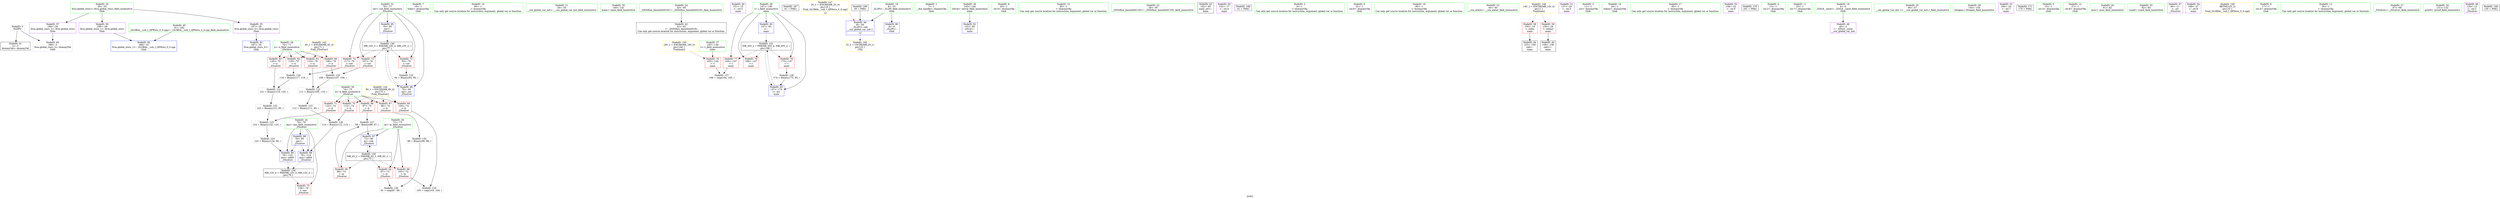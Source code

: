 digraph "SVFG" {
	label="SVFG";

	Node0x55ed534bfce0 [shape=record,color=grey,label="{NodeID: 0\nNullPtr}"];
	Node0x55ed534bfce0 -> Node0x55ed534c7a60[style=solid];
	Node0x55ed534bfce0 -> Node0x55ed534cae20[style=solid];
	Node0x55ed534cb400 [shape=record,color=blue,label="{NodeID: 90\n78\<--125\nans\<--add9\n_Z5solvev\n}"];
	Node0x55ed534cb400 -> Node0x55ed534d3180[style=dashed];
	Node0x55ed534c5a90 [shape=record,color=green,label="{NodeID: 7\n19\<--1\nstdin\<--dummyObj\nGlob }"];
	Node0x55ed534c60e0 [shape=record,color=green,label="{NodeID: 14\n60\<--1\n\<--dummyObj\nCan only get source location for instruction, argument, global var or function.}"];
	Node0x55ed534c67e0 [shape=record,color=green,label="{NodeID: 21\n34\<--35\n__cxx_global_var_init\<--__cxx_global_var_init_field_insensitive\n}"];
	Node0x55ed534c6ee0 [shape=record,color=green,label="{NodeID: 28\n70\<--71\nn\<--n_field_insensitive\n_Z5solvev\n}"];
	Node0x55ed534c6ee0 -> Node0x55ed534c9ae0[style=solid];
	Node0x55ed534c6ee0 -> Node0x55ed534c9bb0[style=solid];
	Node0x55ed534c6ee0 -> Node0x55ed534c9c80[style=solid];
	Node0x55ed534c6ee0 -> Node0x55ed534c9d50[style=solid];
	Node0x55ed534c74f0 [shape=record,color=green,label="{NodeID: 35\n140\<--141\nmain\<--main_field_insensitive\n}"];
	Node0x55ed534cd8f0 [shape=record,color=grey,label="{NodeID: 125\n124 = Binary(122, 123, )\n}"];
	Node0x55ed534cd8f0 -> Node0x55ed534cd770[style=solid];
	Node0x55ed534c7b60 [shape=record,color=black,label="{NodeID: 42\n42\<--43\n\<--_ZNSt8ios_base4InitD1Ev\nCan only get source location for instruction, argument, global var or function.}"];
	Node0x55ed534c88c0 [shape=record,color=grey,label="{NodeID: 132\n94 = Binary(93, 95, )\n}"];
	Node0x55ed534c88c0 -> Node0x55ed534cb0c0[style=solid];
	Node0x55ed534c9160 [shape=record,color=purple,label="{NodeID: 49\n151\<--15\n\<--.str.3\nmain\n}"];
	Node0x55ed534d3680 [shape=record,color=black,label="{NodeID: 139\nMR_6V_2 = PHI(MR_6V_3, MR_6V_1, )\npts\{73 \}\n}"];
	Node0x55ed534d3680 -> Node0x55ed534c9e20[style=dashed];
	Node0x55ed534d3680 -> Node0x55ed534c9ef0[style=dashed];
	Node0x55ed534d3680 -> Node0x55ed534c9fc0[style=dashed];
	Node0x55ed534d3680 -> Node0x55ed534cb190[style=dashed];
	Node0x55ed534c9740 [shape=record,color=purple,label="{NodeID: 56\n188\<--29\nllvm.global_ctors_1\<--llvm.global_ctors\nGlob }"];
	Node0x55ed534c9740 -> Node0x55ed534cad20[style=solid];
	Node0x55ed534c9d50 [shape=record,color=red,label="{NodeID: 63\n120\<--70\n\<--n\n_Z5solvev\n}"];
	Node0x55ed534c9d50 -> Node0x55ed534ce1f0[style=solid];
	Node0x55ed534ca300 [shape=record,color=red,label="{NodeID: 70\n113\<--74\n\<--k\n_Z5solvev\n}"];
	Node0x55ed534ca300 -> Node0x55ed534cda70[style=solid];
	Node0x55ed534ca8b0 [shape=record,color=red,label="{NodeID: 77\n164\<--147\n\<--i\nmain\n}"];
	Node0x55ed534ca8b0 -> Node0x55ed534cf340[style=solid];
	Node0x55ed534db8a0 [shape=record,color=black,label="{NodeID: 167\n81 = PHI()\n}"];
	Node0x55ed534caf20 [shape=record,color=blue,label="{NodeID: 84\n8\<--59\n_ZL2PI\<--call\n__cxx_global_var_init.1\n|{<s0>12}}"];
	Node0x55ed534caf20:s0 -> Node0x55ed534d6fc0[style=dashed,color=blue];
	Node0x55ed534c4cd0 [shape=record,color=green,label="{NodeID: 1\n7\<--1\n__dso_handle\<--dummyObj\nGlob }"];
	Node0x55ed534cb4d0 [shape=record,color=blue,label="{NodeID: 91\n143\<--85\nretval\<--\nmain\n}"];
	Node0x55ed534c5b20 [shape=record,color=green,label="{NodeID: 8\n20\<--1\n.str.5\<--dummyObj\nGlob }"];
	Node0x55ed534c61e0 [shape=record,color=green,label="{NodeID: 15\n85\<--1\n\<--dummyObj\nCan only get source location for instruction, argument, global var or function.}"];
	Node0x55ed534c68e0 [shape=record,color=green,label="{NodeID: 22\n38\<--39\n_ZNSt8ios_base4InitC1Ev\<--_ZNSt8ios_base4InitC1Ev_field_insensitive\n}"];
	Node0x55ed534c6fb0 [shape=record,color=green,label="{NodeID: 29\n72\<--73\nm\<--m_field_insensitive\n_Z5solvev\n}"];
	Node0x55ed534c6fb0 -> Node0x55ed534c9e20[style=solid];
	Node0x55ed534c6fb0 -> Node0x55ed534c9ef0[style=solid];
	Node0x55ed534c6fb0 -> Node0x55ed534c9fc0[style=solid];
	Node0x55ed534c6fb0 -> Node0x55ed534cb190[style=solid];
	Node0x55ed534c75f0 [shape=record,color=green,label="{NodeID: 36\n143\<--144\nretval\<--retval_field_insensitive\nmain\n}"];
	Node0x55ed534c75f0 -> Node0x55ed534cb4d0[style=solid];
	Node0x55ed534cda70 [shape=record,color=grey,label="{NodeID: 126\n114 = Binary(112, 113, )\n}"];
	Node0x55ed534cda70 -> Node0x55ed534cb330[style=solid];
	Node0x55ed534c7c60 [shape=record,color=black,label="{NodeID: 43\n142\<--85\nmain_ret\<--\nmain\n}"];
	Node0x55ed534c8a40 [shape=record,color=grey,label="{NodeID: 133\n122 = Binary(121, 95, )\n}"];
	Node0x55ed534c8a40 -> Node0x55ed534cd8f0[style=solid];
	Node0x55ed534c9230 [shape=record,color=purple,label="{NodeID: 50\n152\<--17\n\<--.str.4\nmain\n}"];
	Node0x55ed534d3b80 [shape=record,color=black,label="{NodeID: 140\nMR_10V_3 = PHI(MR_10V_4, MR_10V_2, )\npts\{77 \}\n}"];
	Node0x55ed534d3b80 -> Node0x55ed534ca4a0[style=dashed];
	Node0x55ed534d3b80 -> Node0x55ed534ca570[style=dashed];
	Node0x55ed534d3b80 -> Node0x55ed534ca640[style=dashed];
	Node0x55ed534d3b80 -> Node0x55ed534cb0c0[style=dashed];
	Node0x55ed534c9840 [shape=record,color=purple,label="{NodeID: 57\n189\<--29\nllvm.global_ctors_2\<--llvm.global_ctors\nGlob }"];
	Node0x55ed534c9840 -> Node0x55ed534cae20[style=solid];
	Node0x55ed534d5420 [shape=record,color=yellow,style=double,label="{NodeID: 147\n2V_1 = ENCHI(MR_2V_0)\npts\{10 \}\nFun[_GLOBAL__sub_I_QPHutu_0_0.cpp]|{<s0>12}}"];
	Node0x55ed534d5420:s0 -> Node0x55ed534caf20[style=dashed,color=red];
	Node0x55ed534c9e20 [shape=record,color=red,label="{NodeID: 64\n87\<--72\n\<--m\n_Z5solvev\n}"];
	Node0x55ed534c9e20 -> Node0x55ed534c8ec0[style=solid];
	Node0x55ed534ca3d0 [shape=record,color=red,label="{NodeID: 71\n123\<--74\n\<--k\n_Z5solvev\n}"];
	Node0x55ed534ca3d0 -> Node0x55ed534cd8f0[style=solid];
	Node0x55ed534ca980 [shape=record,color=red,label="{NodeID: 78\n168\<--147\n\<--i\nmain\n}"];
	Node0x55ed534db9a0 [shape=record,color=black,label="{NodeID: 168\n41 = PHI()\n}"];
	Node0x55ed534caff0 [shape=record,color=blue,label="{NodeID: 85\n76\<--85\ncnt\<--\n_Z5solvev\n}"];
	Node0x55ed534caff0 -> Node0x55ed534d3b80[style=dashed];
	Node0x55ed534c4d60 [shape=record,color=green,label="{NodeID: 2\n9\<--1\n\<--dummyObj\nCan only get source location for instruction, argument, global var or function.}"];
	Node0x55ed534cb5a0 [shape=record,color=blue,label="{NodeID: 92\n147\<--95\ni\<--\nmain\n}"];
	Node0x55ed534cb5a0 -> Node0x55ed534d4080[style=dashed];
	Node0x55ed534c5be0 [shape=record,color=green,label="{NodeID: 9\n22\<--1\n.str.6\<--dummyObj\nGlob }"];
	Node0x55ed534c62e0 [shape=record,color=green,label="{NodeID: 16\n90\<--1\n\<--dummyObj\nCan only get source location for instruction, argument, global var or function.}"];
	Node0x55ed534c69e0 [shape=record,color=green,label="{NodeID: 23\n44\<--45\n__cxa_atexit\<--__cxa_atexit_field_insensitive\n}"];
	Node0x55ed534c7080 [shape=record,color=green,label="{NodeID: 30\n74\<--75\nk\<--k_field_insensitive\n_Z5solvev\n}"];
	Node0x55ed534c7080 -> Node0x55ed534ca090[style=solid];
	Node0x55ed534c7080 -> Node0x55ed534ca160[style=solid];
	Node0x55ed534c7080 -> Node0x55ed534ca230[style=solid];
	Node0x55ed534c7080 -> Node0x55ed534ca300[style=solid];
	Node0x55ed534c7080 -> Node0x55ed534ca3d0[style=solid];
	Node0x55ed534c76c0 [shape=record,color=green,label="{NodeID: 37\n145\<--146\nt\<--t_field_insensitive\nmain\n}"];
	Node0x55ed534c76c0 -> Node0x55ed534ca7e0[style=solid];
	Node0x55ed534cdbf0 [shape=record,color=grey,label="{NodeID: 127\n99 = Binary(98, 97, )\n}"];
	Node0x55ed534cdbf0 -> Node0x55ed534cb190[style=solid];
	Node0x55ed534c7d30 [shape=record,color=black,label="{NodeID: 44\n153\<--150\ncall\<--\nmain\n}"];
	Node0x55ed534c8bc0 [shape=record,color=grey,label="{NodeID: 134\n119 = Binary(117, 118, )\n}"];
	Node0x55ed534c8bc0 -> Node0x55ed534ce1f0[style=solid];
	Node0x55ed534c9300 [shape=record,color=purple,label="{NodeID: 51\n157\<--20\n\<--.str.5\nmain\n}"];
	Node0x55ed534d4080 [shape=record,color=black,label="{NodeID: 141\nMR_20V_3 = PHI(MR_20V_4, MR_20V_2, )\npts\{148 \}\n}"];
	Node0x55ed534d4080 -> Node0x55ed534ca8b0[style=dashed];
	Node0x55ed534d4080 -> Node0x55ed534ca980[style=dashed];
	Node0x55ed534d4080 -> Node0x55ed534caa50[style=dashed];
	Node0x55ed534d4080 -> Node0x55ed534cb670[style=dashed];
	Node0x55ed534c9940 [shape=record,color=red,label="{NodeID: 58\n150\<--19\n\<--stdin\nmain\n}"];
	Node0x55ed534c9940 -> Node0x55ed534c7d30[style=solid];
	Node0x55ed534d5530 [shape=record,color=yellow,style=double,label="{NodeID: 148\n14V_1 = ENCHI(MR_14V_0)\npts\{1 \}\nFun[main]}"];
	Node0x55ed534d5530 -> Node0x55ed534c9940[style=dashed];
	Node0x55ed534d5530 -> Node0x55ed534c9a10[style=dashed];
	Node0x55ed534c9ef0 [shape=record,color=red,label="{NodeID: 65\n98\<--72\n\<--m\n_Z5solvev\n}"];
	Node0x55ed534c9ef0 -> Node0x55ed534cdbf0[style=solid];
	Node0x55ed534ca4a0 [shape=record,color=red,label="{NodeID: 72\n93\<--76\n\<--cnt\n_Z5solvev\n}"];
	Node0x55ed534ca4a0 -> Node0x55ed534c88c0[style=solid];
	Node0x55ed534caa50 [shape=record,color=red,label="{NodeID: 79\n173\<--147\n\<--i\nmain\n}"];
	Node0x55ed534caa50 -> Node0x55ed534cdd70[style=solid];
	Node0x55ed534dc060 [shape=record,color=black,label="{NodeID: 169\n59 = PHI()\n}"];
	Node0x55ed534dc060 -> Node0x55ed534caf20[style=solid];
	Node0x55ed534cb0c0 [shape=record,color=blue,label="{NodeID: 86\n76\<--94\ncnt\<--inc\n_Z5solvev\n}"];
	Node0x55ed534cb0c0 -> Node0x55ed534d3b80[style=dashed];
	Node0x55ed534c5010 [shape=record,color=green,label="{NodeID: 3\n11\<--1\n.str\<--dummyObj\nGlob }"];
	Node0x55ed534cb670 [shape=record,color=blue,label="{NodeID: 93\n147\<--174\ni\<--inc\nmain\n}"];
	Node0x55ed534cb670 -> Node0x55ed534d4080[style=dashed];
	Node0x55ed534c5ce0 [shape=record,color=green,label="{NodeID: 10\n24\<--1\nstdout\<--dummyObj\nGlob }"];
	Node0x55ed534c63e0 [shape=record,color=green,label="{NodeID: 17\n95\<--1\n\<--dummyObj\nCan only get source location for instruction, argument, global var or function.}"];
	Node0x55ed534c6ae0 [shape=record,color=green,label="{NodeID: 24\n43\<--49\n_ZNSt8ios_base4InitD1Ev\<--_ZNSt8ios_base4InitD1Ev_field_insensitive\n}"];
	Node0x55ed534c6ae0 -> Node0x55ed534c7b60[style=solid];
	Node0x55ed534c7150 [shape=record,color=green,label="{NodeID: 31\n76\<--77\ncnt\<--cnt_field_insensitive\n_Z5solvev\n}"];
	Node0x55ed534c7150 -> Node0x55ed534ca4a0[style=solid];
	Node0x55ed534c7150 -> Node0x55ed534ca570[style=solid];
	Node0x55ed534c7150 -> Node0x55ed534ca640[style=solid];
	Node0x55ed534c7150 -> Node0x55ed534caff0[style=solid];
	Node0x55ed534c7150 -> Node0x55ed534cb0c0[style=solid];
	Node0x55ed534c7790 [shape=record,color=green,label="{NodeID: 38\n147\<--148\ni\<--i_field_insensitive\nmain\n}"];
	Node0x55ed534c7790 -> Node0x55ed534ca8b0[style=solid];
	Node0x55ed534c7790 -> Node0x55ed534ca980[style=solid];
	Node0x55ed534c7790 -> Node0x55ed534caa50[style=solid];
	Node0x55ed534c7790 -> Node0x55ed534cb5a0[style=solid];
	Node0x55ed534c7790 -> Node0x55ed534cb670[style=solid];
	Node0x55ed534cdd70 [shape=record,color=grey,label="{NodeID: 128\n174 = Binary(173, 95, )\n}"];
	Node0x55ed534cdd70 -> Node0x55ed534cb670[style=solid];
	Node0x55ed534c7e00 [shape=record,color=black,label="{NodeID: 45\n159\<--156\ncall1\<--\nmain\n}"];
	Node0x55ed534c8d40 [shape=record,color=grey,label="{NodeID: 135\n105 = cmp(103, 104, )\n}"];
	Node0x55ed534c93d0 [shape=record,color=purple,label="{NodeID: 52\n158\<--22\n\<--.str.6\nmain\n}"];
	Node0x55ed534d4580 [shape=record,color=yellow,style=double,label="{NodeID: 142\n4V_1 = ENCHI(MR_4V_0)\npts\{71 \}\nFun[_Z5solvev]}"];
	Node0x55ed534d4580 -> Node0x55ed534c9ae0[style=dashed];
	Node0x55ed534d4580 -> Node0x55ed534c9bb0[style=dashed];
	Node0x55ed534d4580 -> Node0x55ed534c9c80[style=dashed];
	Node0x55ed534d4580 -> Node0x55ed534c9d50[style=dashed];
	Node0x55ed534c9a10 [shape=record,color=red,label="{NodeID: 59\n156\<--24\n\<--stdout\nmain\n}"];
	Node0x55ed534c9a10 -> Node0x55ed534c7e00[style=solid];
	Node0x55ed534c9fc0 [shape=record,color=red,label="{NodeID: 66\n103\<--72\n\<--m\n_Z5solvev\n}"];
	Node0x55ed534c9fc0 -> Node0x55ed534c8d40[style=solid];
	Node0x55ed534ca570 [shape=record,color=red,label="{NodeID: 73\n107\<--76\n\<--cnt\n_Z5solvev\n}"];
	Node0x55ed534ca570 -> Node0x55ed534cdef0[style=solid];
	Node0x55ed534cab20 [shape=record,color=blue,label="{NodeID: 80\n8\<--9\n_ZL2PI\<--\nGlob }"];
	Node0x55ed534dc1c0 [shape=record,color=black,label="{NodeID: 170\n161 = PHI()\n}"];
	Node0x55ed534cb190 [shape=record,color=blue,label="{NodeID: 87\n72\<--99\nm\<--sub\n_Z5solvev\n}"];
	Node0x55ed534cb190 -> Node0x55ed534d3680[style=dashed];
	Node0x55ed534c50a0 [shape=record,color=green,label="{NodeID: 4\n13\<--1\n.str.2\<--dummyObj\nGlob }"];
	Node0x55ed534c5de0 [shape=record,color=green,label="{NodeID: 11\n25\<--1\n.str.7\<--dummyObj\nGlob }"];
	Node0x55ed534c64e0 [shape=record,color=green,label="{NodeID: 18\n4\<--6\n_ZStL8__ioinit\<--_ZStL8__ioinit_field_insensitive\nGlob }"];
	Node0x55ed534c64e0 -> Node0x55ed534c7ed0[style=solid];
	Node0x55ed534c6be0 [shape=record,color=green,label="{NodeID: 25\n56\<--57\n__cxx_global_var_init.1\<--__cxx_global_var_init.1_field_insensitive\n}"];
	Node0x55ed534c7220 [shape=record,color=green,label="{NodeID: 32\n78\<--79\nans\<--ans_field_insensitive\n_Z5solvev\n}"];
	Node0x55ed534c7220 -> Node0x55ed534ca710[style=solid];
	Node0x55ed534c7220 -> Node0x55ed534cb260[style=solid];
	Node0x55ed534c7220 -> Node0x55ed534cb330[style=solid];
	Node0x55ed534c7220 -> Node0x55ed534cb400[style=solid];
	Node0x55ed534cd470 [shape=record,color=grey,label="{NodeID: 122\n111 = Binary(109, 110, )\n}"];
	Node0x55ed534cd470 -> Node0x55ed534cd5f0[style=solid];
	Node0x55ed534c7860 [shape=record,color=green,label="{NodeID: 39\n154\<--155\nfreopen\<--freopen_field_insensitive\n}"];
	Node0x55ed534cdef0 [shape=record,color=grey,label="{NodeID: 129\n109 = Binary(107, 108, )\n}"];
	Node0x55ed534cdef0 -> Node0x55ed534cd470[style=solid];
	Node0x55ed534c7ed0 [shape=record,color=purple,label="{NodeID: 46\n40\<--4\n\<--_ZStL8__ioinit\n__cxx_global_var_init\n}"];
	Node0x55ed534c8ec0 [shape=record,color=grey,label="{NodeID: 136\n91 = cmp(87, 89, )\n}"];
	Node0x55ed534c94a0 [shape=record,color=purple,label="{NodeID: 53\n160\<--25\n\<--.str.7\nmain\n}"];
	Node0x55ed534c9ae0 [shape=record,color=red,label="{NodeID: 60\n108\<--70\n\<--n\n_Z5solvev\n}"];
	Node0x55ed534c9ae0 -> Node0x55ed534cdef0[style=solid];
	Node0x55ed534d5720 [shape=record,color=yellow,style=double,label="{NodeID: 150\n18V_1 = ENCHI(MR_18V_0)\npts\{146 \}\nFun[main]}"];
	Node0x55ed534d5720 -> Node0x55ed534ca7e0[style=dashed];
	Node0x55ed534ca090 [shape=record,color=red,label="{NodeID: 67\n88\<--74\n\<--k\n_Z5solvev\n}"];
	Node0x55ed534ca090 -> Node0x55ed534ce070[style=solid];
	Node0x55ed534ca640 [shape=record,color=red,label="{NodeID: 74\n117\<--76\n\<--cnt\n_Z5solvev\n}"];
	Node0x55ed534ca640 -> Node0x55ed534c8bc0[style=solid];
	Node0x55ed534cac20 [shape=record,color=blue,label="{NodeID: 81\n187\<--30\nllvm.global_ctors_0\<--\nGlob }"];
	Node0x55ed534dc290 [shape=record,color=black,label="{NodeID: 171\n170 = PHI()\n}"];
	Node0x55ed534cb260 [shape=record,color=blue,label="{NodeID: 88\n78\<--85\nans\<--\n_Z5solvev\n}"];
	Node0x55ed534cb260 -> Node0x55ed534cb330[style=dashed];
	Node0x55ed534cb260 -> Node0x55ed534cb400[style=dashed];
	Node0x55ed534c5160 [shape=record,color=green,label="{NodeID: 5\n15\<--1\n.str.3\<--dummyObj\nGlob }"];
	Node0x55ed534c5ee0 [shape=record,color=green,label="{NodeID: 12\n27\<--1\n.str.8\<--dummyObj\nGlob }"];
	Node0x55ed534c65e0 [shape=record,color=green,label="{NodeID: 19\n8\<--10\n_ZL2PI\<--_ZL2PI_field_insensitive\nGlob }"];
	Node0x55ed534c65e0 -> Node0x55ed534cab20[style=solid];
	Node0x55ed534c65e0 -> Node0x55ed534caf20[style=solid];
	Node0x55ed534c6ce0 [shape=record,color=green,label="{NodeID: 26\n61\<--62\nacos\<--acos_field_insensitive\n}"];
	Node0x55ed534c72f0 [shape=record,color=green,label="{NodeID: 33\n82\<--83\nscanf\<--scanf_field_insensitive\n}"];
	Node0x55ed534cd5f0 [shape=record,color=grey,label="{NodeID: 123\n112 = Binary(111, 95, )\n}"];
	Node0x55ed534cd5f0 -> Node0x55ed534cda70[style=solid];
	Node0x55ed534c7960 [shape=record,color=green,label="{NodeID: 40\n31\<--182\n_GLOBAL__sub_I_QPHutu_0_0.cpp\<--_GLOBAL__sub_I_QPHutu_0_0.cpp_field_insensitive\n}"];
	Node0x55ed534c7960 -> Node0x55ed534cad20[style=solid];
	Node0x55ed534ce070 [shape=record,color=grey,label="{NodeID: 130\n89 = Binary(90, 88, )\n}"];
	Node0x55ed534ce070 -> Node0x55ed534c8ec0[style=solid];
	Node0x55ed534c7fa0 [shape=record,color=purple,label="{NodeID: 47\n80\<--11\n\<--.str\n_Z5solvev\n}"];
	Node0x55ed534cf340 [shape=record,color=grey,label="{NodeID: 137\n166 = cmp(164, 165, )\n}"];
	Node0x55ed534c9570 [shape=record,color=purple,label="{NodeID: 54\n169\<--27\n\<--.str.8\nmain\n}"];
	Node0x55ed534d5180 [shape=record,color=yellow,style=double,label="{NodeID: 144\n8V_1 = ENCHI(MR_8V_0)\npts\{75 \}\nFun[_Z5solvev]}"];
	Node0x55ed534d5180 -> Node0x55ed534ca090[style=dashed];
	Node0x55ed534d5180 -> Node0x55ed534ca160[style=dashed];
	Node0x55ed534d5180 -> Node0x55ed534ca230[style=dashed];
	Node0x55ed534d5180 -> Node0x55ed534ca300[style=dashed];
	Node0x55ed534d5180 -> Node0x55ed534ca3d0[style=dashed];
	Node0x55ed534c9bb0 [shape=record,color=red,label="{NodeID: 61\n110\<--70\n\<--n\n_Z5solvev\n}"];
	Node0x55ed534c9bb0 -> Node0x55ed534cd470[style=solid];
	Node0x55ed534ca160 [shape=record,color=red,label="{NodeID: 68\n97\<--74\n\<--k\n_Z5solvev\n}"];
	Node0x55ed534ca160 -> Node0x55ed534cdbf0[style=solid];
	Node0x55ed534d6890 [shape=record,color=yellow,style=double,label="{NodeID: 158\nRETMU(2V_2)\npts\{10 \}\nFun[_GLOBAL__sub_I_QPHutu_0_0.cpp]}"];
	Node0x55ed534ca710 [shape=record,color=red,label="{NodeID: 75\n128\<--78\n\<--ans\n_Z5solvev\n}"];
	Node0x55ed534d6fc0 [shape=record,color=yellow,style=double,label="{NodeID: 165\n2V_2 = CSCHI(MR_2V_1)\npts\{10 \}\nCS[]}"];
	Node0x55ed534cad20 [shape=record,color=blue,label="{NodeID: 82\n188\<--31\nllvm.global_ctors_1\<--_GLOBAL__sub_I_QPHutu_0_0.cpp\nGlob }"];
	Node0x55ed534cb330 [shape=record,color=blue,label="{NodeID: 89\n78\<--114\nans\<--add4\n_Z5solvev\n}"];
	Node0x55ed534cb330 -> Node0x55ed534d3180[style=dashed];
	Node0x55ed534c5a00 [shape=record,color=green,label="{NodeID: 6\n17\<--1\n.str.4\<--dummyObj\nGlob }"];
	Node0x55ed534c5fe0 [shape=record,color=green,label="{NodeID: 13\n30\<--1\n\<--dummyObj\nCan only get source location for instruction, argument, global var or function.}"];
	Node0x55ed534c66e0 [shape=record,color=green,label="{NodeID: 20\n29\<--33\nllvm.global_ctors\<--llvm.global_ctors_field_insensitive\nGlob }"];
	Node0x55ed534c66e0 -> Node0x55ed534c9640[style=solid];
	Node0x55ed534c66e0 -> Node0x55ed534c9740[style=solid];
	Node0x55ed534c66e0 -> Node0x55ed534c9840[style=solid];
	Node0x55ed534c6de0 [shape=record,color=green,label="{NodeID: 27\n67\<--68\n_Z5solvev\<--_Z5solvev_field_insensitive\n}"];
	Node0x55ed534c73f0 [shape=record,color=green,label="{NodeID: 34\n131\<--132\nprintf\<--printf_field_insensitive\n}"];
	Node0x55ed534cd770 [shape=record,color=grey,label="{NodeID: 124\n125 = Binary(124, 95, )\n}"];
	Node0x55ed534cd770 -> Node0x55ed534cb400[style=solid];
	Node0x55ed534c7a60 [shape=record,color=black,label="{NodeID: 41\n2\<--3\ndummyVal\<--dummyVal\n}"];
	Node0x55ed534ce1f0 [shape=record,color=grey,label="{NodeID: 131\n121 = Binary(119, 120, )\n}"];
	Node0x55ed534ce1f0 -> Node0x55ed534c8a40[style=solid];
	Node0x55ed534c9090 [shape=record,color=purple,label="{NodeID: 48\n129\<--13\n\<--.str.2\n_Z5solvev\n}"];
	Node0x55ed534d3180 [shape=record,color=black,label="{NodeID: 138\nMR_12V_4 = PHI(MR_12V_5, MR_12V_3, )\npts\{79 \}\n}"];
	Node0x55ed534d3180 -> Node0x55ed534ca710[style=dashed];
	Node0x55ed534c9640 [shape=record,color=purple,label="{NodeID: 55\n187\<--29\nllvm.global_ctors_0\<--llvm.global_ctors\nGlob }"];
	Node0x55ed534c9640 -> Node0x55ed534cac20[style=solid];
	Node0x55ed534c9c80 [shape=record,color=red,label="{NodeID: 62\n118\<--70\n\<--n\n_Z5solvev\n}"];
	Node0x55ed534c9c80 -> Node0x55ed534c8bc0[style=solid];
	Node0x55ed534ca230 [shape=record,color=red,label="{NodeID: 69\n104\<--74\n\<--k\n_Z5solvev\n}"];
	Node0x55ed534ca230 -> Node0x55ed534c8d40[style=solid];
	Node0x55ed534ca7e0 [shape=record,color=red,label="{NodeID: 76\n165\<--145\n\<--t\nmain\n}"];
	Node0x55ed534ca7e0 -> Node0x55ed534cf340[style=solid];
	Node0x55ed534db7a0 [shape=record,color=black,label="{NodeID: 166\n130 = PHI()\n}"];
	Node0x55ed534cae20 [shape=record,color=blue, style = dotted,label="{NodeID: 83\n189\<--3\nllvm.global_ctors_2\<--dummyVal\nGlob }"];
}
